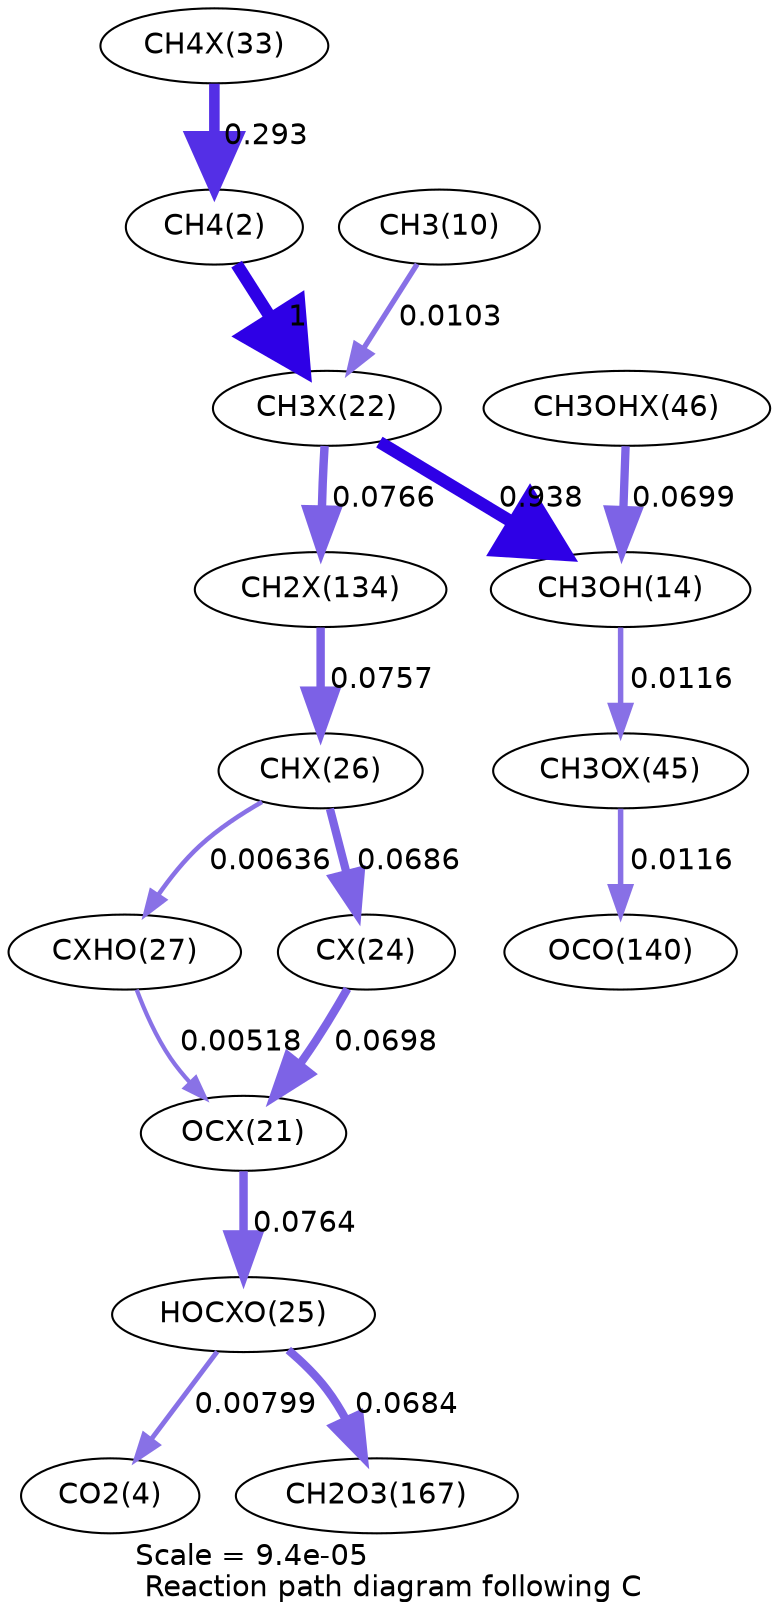 digraph reaction_paths {
center=1;
s40 -> s4[fontname="Helvetica", penwidth=5.07, arrowsize=2.54, color="0.7, 0.793, 0.9"
, label=" 0.293"];
s4 -> s34[fontname="Helvetica", penwidth=6, arrowsize=3, color="0.7, 1.5, 0.9"
, label=" 1"];
s12 -> s34[fontname="Helvetica", penwidth=2.54, arrowsize=1.27, color="0.7, 0.51, 0.9"
, label=" 0.0103"];
s34 -> s16[fontname="Helvetica", penwidth=5.95, arrowsize=2.98, color="0.7, 1.44, 0.9"
, label=" 0.938"];
s34 -> s49[fontname="Helvetica", penwidth=4.06, arrowsize=2.03, color="0.7, 0.577, 0.9"
, label=" 0.0766"];
s48 -> s16[fontname="Helvetica", penwidth=3.99, arrowsize=2, color="0.7, 0.57, 0.9"
, label=" 0.0699"];
s16 -> s47[fontname="Helvetica", penwidth=2.63, arrowsize=1.32, color="0.7, 0.512, 0.9"
, label=" 0.0116"];
s49 -> s38[fontname="Helvetica", penwidth=4.05, arrowsize=2.03, color="0.7, 0.576, 0.9"
, label=" 0.0757"];
s38 -> s39[fontname="Helvetica", penwidth=2.18, arrowsize=1.09, color="0.7, 0.506, 0.9"
, label=" 0.00636"];
s38 -> s36[fontname="Helvetica", penwidth=3.98, arrowsize=1.99, color="0.7, 0.569, 0.9"
, label=" 0.0686"];
s47 -> s25[fontname="Helvetica", penwidth=2.64, arrowsize=1.32, color="0.7, 0.512, 0.9"
, label=" 0.0116"];
s39 -> s33[fontname="Helvetica", penwidth=2.03, arrowsize=1.01, color="0.7, 0.505, 0.9"
, label=" 0.00518"];
s33 -> s37[fontname="Helvetica", penwidth=4.06, arrowsize=2.03, color="0.7, 0.576, 0.9"
, label=" 0.0764"];
s36 -> s33[fontname="Helvetica", penwidth=3.99, arrowsize=1.99, color="0.7, 0.57, 0.9"
, label=" 0.0698"];
s37 -> s6[fontname="Helvetica", penwidth=2.35, arrowsize=1.18, color="0.7, 0.508, 0.9"
, label=" 0.00799"];
s37 -> s29[fontname="Helvetica", penwidth=3.97, arrowsize=1.99, color="0.7, 0.568, 0.9"
, label=" 0.0684"];
s4 [ fontname="Helvetica", label="CH4(2)"];
s6 [ fontname="Helvetica", label="CO2(4)"];
s12 [ fontname="Helvetica", label="CH3(10)"];
s16 [ fontname="Helvetica", label="CH3OH(14)"];
s25 [ fontname="Helvetica", label="OCO(140)"];
s29 [ fontname="Helvetica", label="CH2O3(167)"];
s33 [ fontname="Helvetica", label="OCX(21)"];
s34 [ fontname="Helvetica", label="CH3X(22)"];
s36 [ fontname="Helvetica", label="CX(24)"];
s37 [ fontname="Helvetica", label="HOCXO(25)"];
s38 [ fontname="Helvetica", label="CHX(26)"];
s39 [ fontname="Helvetica", label="CXHO(27)"];
s40 [ fontname="Helvetica", label="CH4X(33)"];
s47 [ fontname="Helvetica", label="CH3OX(45)"];
s48 [ fontname="Helvetica", label="CH3OHX(46)"];
s49 [ fontname="Helvetica", label="CH2X(134)"];
 label = "Scale = 9.4e-05\l Reaction path diagram following C";
 fontname = "Helvetica";
}
